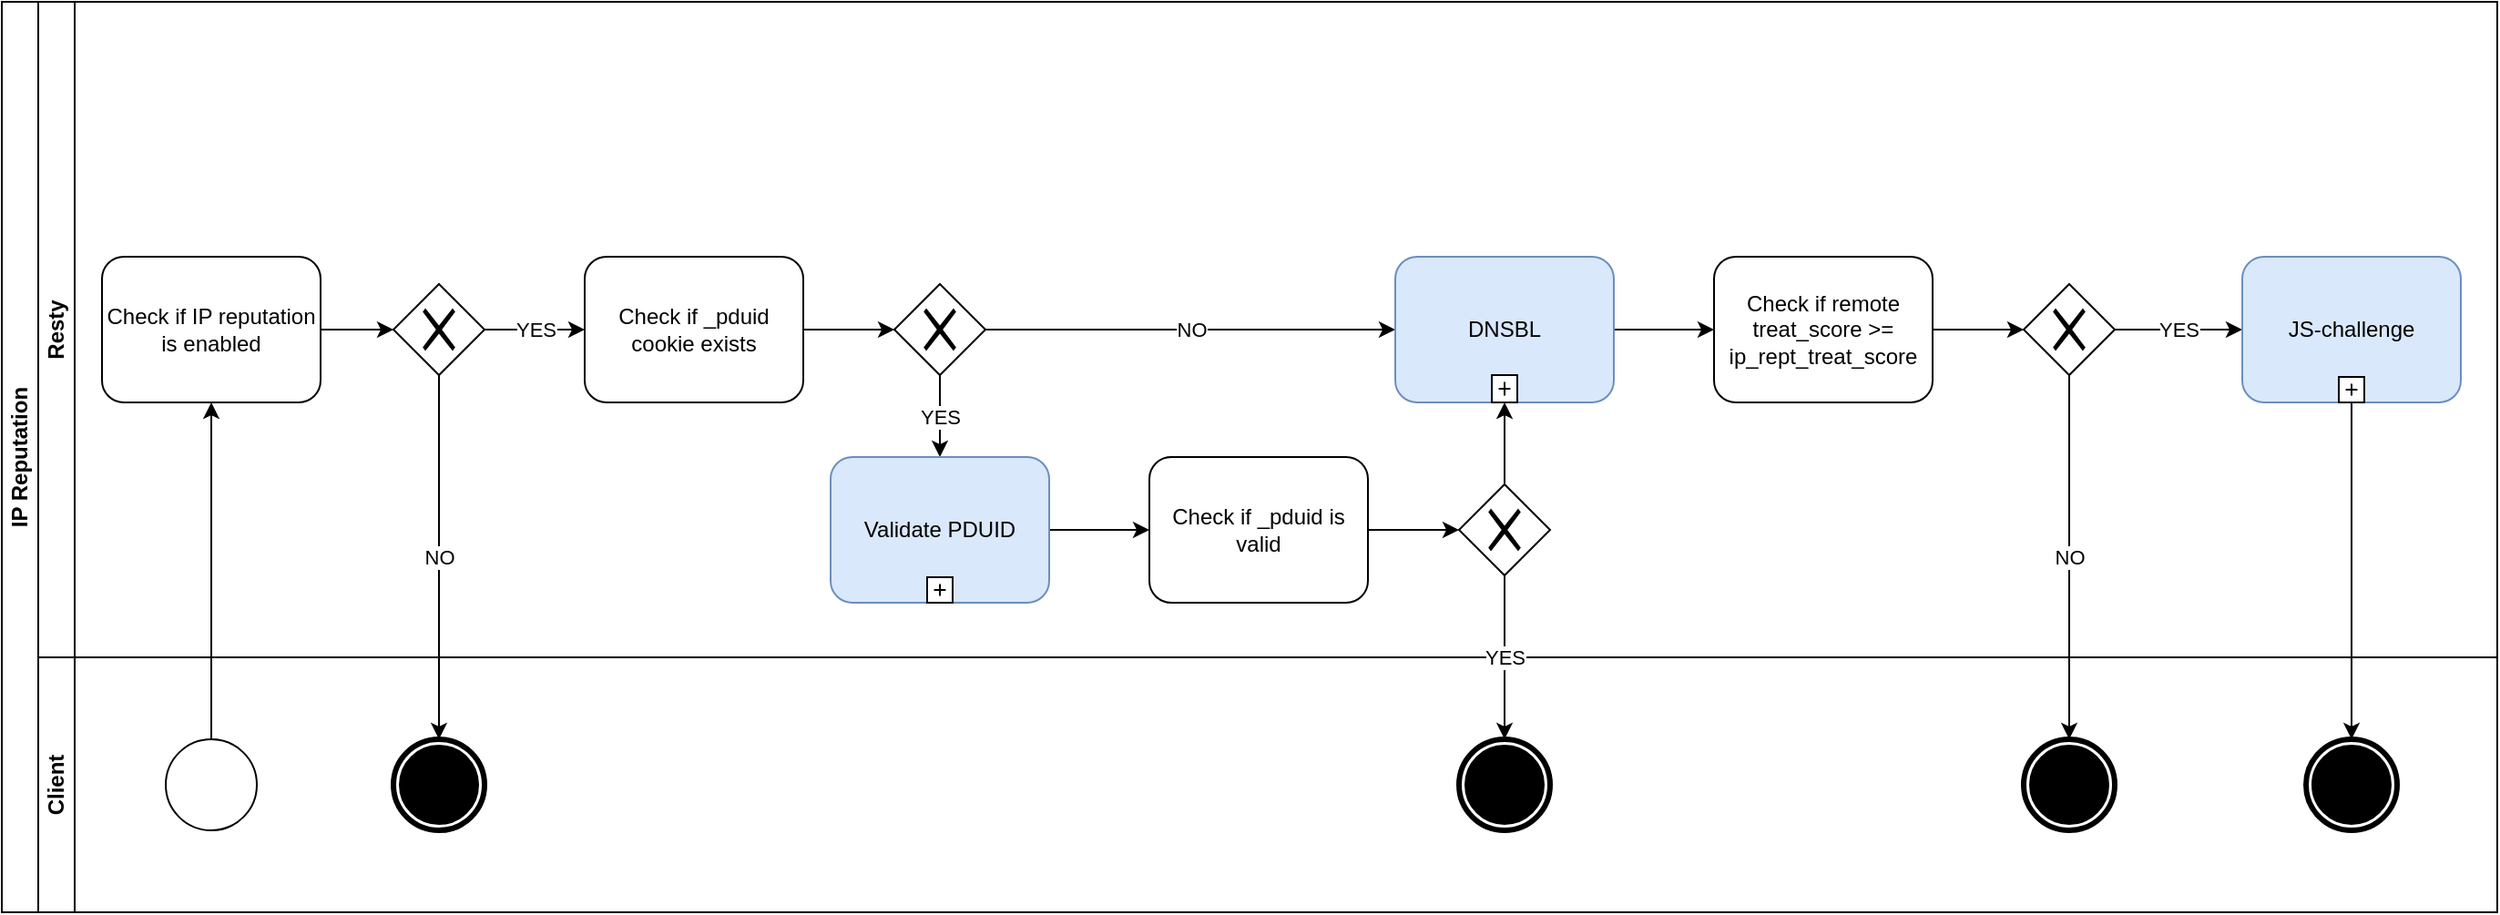 <mxfile version="14.4.7" type="github" pages="4">
  <diagram id="FM04whXNcfyG1jP_JYNI" name="Main">
    <mxGraphModel dx="698" dy="646" grid="1" gridSize="10" guides="1" tooltips="1" connect="1" arrows="1" fold="1" page="1" pageScale="1" pageWidth="850" pageHeight="1100" background="none" math="0" shadow="0">
      <root>
        <mxCell id="0" />
        <mxCell id="1" parent="0" />
        <mxCell id="Lnknif8dTfj-DUFB5nNW-5" value="IP Reputation" style="swimlane;html=1;childLayout=stackLayout;resizeParent=1;resizeParentMax=0;horizontal=0;startSize=20;horizontalStack=0;fontFamily=Helvetica;labelBorderColor=none;labelBackgroundColor=none;whiteSpace=wrap;" parent="1" vertex="1">
          <mxGeometry x="700" y="300" width="1370" height="500" as="geometry" />
        </mxCell>
        <mxCell id="Lnknif8dTfj-DUFB5nNW-11" style="edgeStyle=orthogonalEdgeStyle;rounded=0;orthogonalLoop=1;jettySize=auto;html=1;fontFamily=Helvetica;labelBorderColor=none;labelBackgroundColor=none;" parent="Lnknif8dTfj-DUFB5nNW-5" source="Lnknif8dTfj-DUFB5nNW-9" target="Lnknif8dTfj-DUFB5nNW-10" edge="1">
          <mxGeometry relative="1" as="geometry" />
        </mxCell>
        <mxCell id="Lnknif8dTfj-DUFB5nNW-7" value="Resty" style="swimlane;html=1;startSize=20;horizontal=0;fontFamily=Helvetica;labelBorderColor=none;labelBackgroundColor=none;whiteSpace=wrap;" parent="Lnknif8dTfj-DUFB5nNW-5" vertex="1">
          <mxGeometry x="20" width="1350" height="360" as="geometry" />
        </mxCell>
        <mxCell id="Lnknif8dTfj-DUFB5nNW-13" style="edgeStyle=orthogonalEdgeStyle;rounded=0;orthogonalLoop=1;jettySize=auto;html=1;fontFamily=Helvetica;labelBorderColor=none;labelBackgroundColor=none;" parent="Lnknif8dTfj-DUFB5nNW-7" source="Lnknif8dTfj-DUFB5nNW-10" target="Lnknif8dTfj-DUFB5nNW-12" edge="1">
          <mxGeometry relative="1" as="geometry" />
        </mxCell>
        <mxCell id="Lnknif8dTfj-DUFB5nNW-10" value="Check if IP reputation is enabled " style="shape=ext;rounded=1;html=1;fontFamily=Helvetica;labelBorderColor=none;labelBackgroundColor=none;whiteSpace=wrap;" parent="Lnknif8dTfj-DUFB5nNW-7" vertex="1">
          <mxGeometry x="35" y="140" width="120" height="80" as="geometry" />
        </mxCell>
        <mxCell id="3L-Kfm5Q9SkvJ-fsHLHz-19" value="YES" style="edgeStyle=orthogonalEdgeStyle;rounded=0;orthogonalLoop=1;jettySize=auto;html=1;" parent="Lnknif8dTfj-DUFB5nNW-7" source="Lnknif8dTfj-DUFB5nNW-12" target="3L-Kfm5Q9SkvJ-fsHLHz-18" edge="1">
          <mxGeometry relative="1" as="geometry" />
        </mxCell>
        <mxCell id="Lnknif8dTfj-DUFB5nNW-12" value="" style="shape=mxgraph.bpmn.shape;html=1;verticalLabelPosition=bottom;labelBackgroundColor=none;verticalAlign=top;align=center;perimeter=rhombusPerimeter;background=gateway;outlineConnect=0;outline=none;symbol=exclusiveGw;fontFamily=Helvetica;labelBorderColor=none;whiteSpace=wrap;" parent="Lnknif8dTfj-DUFB5nNW-7" vertex="1">
          <mxGeometry x="195" y="155" width="50" height="50" as="geometry" />
        </mxCell>
        <mxCell id="Lnknif8dTfj-DUFB5nNW-82" style="edgeStyle=orthogonalEdgeStyle;rounded=0;orthogonalLoop=1;jettySize=auto;html=1;labelBackgroundColor=none;fontFamily=Helvetica;" parent="Lnknif8dTfj-DUFB5nNW-7" target="Lnknif8dTfj-DUFB5nNW-81" edge="1">
          <mxGeometry relative="1" as="geometry">
            <mxPoint x="865" y="180.0" as="sourcePoint" />
          </mxGeometry>
        </mxCell>
        <mxCell id="3L-Kfm5Q9SkvJ-fsHLHz-9" value="YES" style="edgeStyle=orthogonalEdgeStyle;rounded=0;orthogonalLoop=1;jettySize=auto;html=1;" parent="Lnknif8dTfj-DUFB5nNW-7" source="3L-Kfm5Q9SkvJ-fsHLHz-2" target="_LtZH-9DGDJM8aVILOaV-12" edge="1">
          <mxGeometry relative="1" as="geometry">
            <mxPoint x="1215" y="180" as="targetPoint" />
          </mxGeometry>
        </mxCell>
        <mxCell id="3L-Kfm5Q9SkvJ-fsHLHz-2" value="" style="shape=mxgraph.bpmn.shape;html=1;verticalLabelPosition=bottom;labelBackgroundColor=#ffffff;verticalAlign=top;align=center;perimeter=rhombusPerimeter;background=gateway;outlineConnect=0;outline=none;symbol=exclusiveGw;" parent="Lnknif8dTfj-DUFB5nNW-7" vertex="1">
          <mxGeometry x="1090" y="155" width="50" height="50" as="geometry" />
        </mxCell>
        <mxCell id="3L-Kfm5Q9SkvJ-fsHLHz-22" style="edgeStyle=orthogonalEdgeStyle;rounded=0;orthogonalLoop=1;jettySize=auto;html=1;" parent="Lnknif8dTfj-DUFB5nNW-7" source="3L-Kfm5Q9SkvJ-fsHLHz-18" target="3L-Kfm5Q9SkvJ-fsHLHz-21" edge="1">
          <mxGeometry relative="1" as="geometry" />
        </mxCell>
        <mxCell id="3L-Kfm5Q9SkvJ-fsHLHz-18" value="Check if _pduid cookie exists" style="shape=ext;rounded=1;html=1;fontFamily=Helvetica;labelBorderColor=none;labelBackgroundColor=none;whiteSpace=wrap;" parent="Lnknif8dTfj-DUFB5nNW-7" vertex="1">
          <mxGeometry x="300" y="140" width="120" height="80" as="geometry" />
        </mxCell>
        <mxCell id="3L-Kfm5Q9SkvJ-fsHLHz-27" value="YES" style="edgeStyle=orthogonalEdgeStyle;rounded=0;orthogonalLoop=1;jettySize=auto;html=1;" parent="Lnknif8dTfj-DUFB5nNW-7" source="3L-Kfm5Q9SkvJ-fsHLHz-21" target="8DBAYRj4Cgo4CYcVGYf4-5" edge="1">
          <mxGeometry relative="1" as="geometry">
            <mxPoint x="495" y="260" as="targetPoint" />
          </mxGeometry>
        </mxCell>
        <mxCell id="3L-Kfm5Q9SkvJ-fsHLHz-36" value="NO" style="edgeStyle=orthogonalEdgeStyle;rounded=0;orthogonalLoop=1;jettySize=auto;html=1;" parent="Lnknif8dTfj-DUFB5nNW-7" source="3L-Kfm5Q9SkvJ-fsHLHz-21" target="_LtZH-9DGDJM8aVILOaV-9" edge="1">
          <mxGeometry relative="1" as="geometry">
            <mxPoint x="745" y="180" as="targetPoint" />
          </mxGeometry>
        </mxCell>
        <mxCell id="3L-Kfm5Q9SkvJ-fsHLHz-21" value="" style="shape=mxgraph.bpmn.shape;html=1;verticalLabelPosition=bottom;labelBackgroundColor=#ffffff;verticalAlign=top;align=center;perimeter=rhombusPerimeter;background=gateway;outlineConnect=0;outline=none;symbol=exclusiveGw;" parent="Lnknif8dTfj-DUFB5nNW-7" vertex="1">
          <mxGeometry x="470" y="155" width="50" height="50" as="geometry" />
        </mxCell>
        <mxCell id="ogNrAEHGA19ydrcTxQAR-4" style="edgeStyle=orthogonalEdgeStyle;rounded=0;orthogonalLoop=1;jettySize=auto;html=1;" edge="1" parent="Lnknif8dTfj-DUFB5nNW-7" source="_LtZH-9DGDJM8aVILOaV-9" target="ogNrAEHGA19ydrcTxQAR-3">
          <mxGeometry relative="1" as="geometry" />
        </mxCell>
        <UserObject label="DNSBL" link="data:page/id,mE-E8nr-e-uLJXLUWdjC" id="_LtZH-9DGDJM8aVILOaV-9">
          <mxCell style="html=1;whiteSpace=wrap;rounded=1;dropTarget=0;fillColor=#dae8fc;strokeColor=#6c8ebf;" parent="Lnknif8dTfj-DUFB5nNW-7" vertex="1">
            <mxGeometry x="745" y="140" width="120" height="80" as="geometry" />
          </mxCell>
        </UserObject>
        <mxCell id="_LtZH-9DGDJM8aVILOaV-10" value="" style="html=1;shape=plus;outlineConnect=0;" parent="_LtZH-9DGDJM8aVILOaV-9" vertex="1">
          <mxGeometry x="0.5" y="1" width="14" height="15" relative="1" as="geometry">
            <mxPoint x="-7" y="-15" as="offset" />
          </mxGeometry>
        </mxCell>
        <UserObject label="JS-challenge" link="data:page/id,acCZPXggkSWonKdyifNn" id="_LtZH-9DGDJM8aVILOaV-12">
          <mxCell style="html=1;whiteSpace=wrap;rounded=1;dropTarget=0;fillColor=#dae8fc;strokeColor=#6c8ebf;" parent="Lnknif8dTfj-DUFB5nNW-7" vertex="1">
            <mxGeometry x="1210" y="140" width="120" height="80" as="geometry" />
          </mxCell>
        </UserObject>
        <mxCell id="_LtZH-9DGDJM8aVILOaV-13" value="" style="html=1;shape=plus;outlineConnect=0;" parent="_LtZH-9DGDJM8aVILOaV-12" vertex="1">
          <mxGeometry x="0.5" y="1" width="14" height="14" relative="1" as="geometry">
            <mxPoint x="-7" y="-14" as="offset" />
          </mxGeometry>
        </mxCell>
        <mxCell id="42kjpcf2XNEour578Sm9-2" style="edgeStyle=orthogonalEdgeStyle;rounded=0;orthogonalLoop=1;jettySize=auto;html=1;" edge="1" parent="Lnknif8dTfj-DUFB5nNW-7" source="8DBAYRj4Cgo4CYcVGYf4-5" target="42kjpcf2XNEour578Sm9-1">
          <mxGeometry relative="1" as="geometry" />
        </mxCell>
        <UserObject label="Validate PDUID" link="data:page/id,QjvDUsxRnpU2SDRxm_fl" id="8DBAYRj4Cgo4CYcVGYf4-5">
          <mxCell style="html=1;whiteSpace=wrap;rounded=1;dropTarget=0;fillColor=#dae8fc;strokeColor=#6c8ebf;" parent="Lnknif8dTfj-DUFB5nNW-7" vertex="1">
            <mxGeometry x="435" y="250" width="120" height="80" as="geometry" />
          </mxCell>
        </UserObject>
        <mxCell id="8DBAYRj4Cgo4CYcVGYf4-6" value="" style="html=1;shape=plus;outlineConnect=0;" parent="8DBAYRj4Cgo4CYcVGYf4-5" vertex="1">
          <mxGeometry x="0.5" y="1" width="14" height="14" relative="1" as="geometry">
            <mxPoint x="-7" y="-14" as="offset" />
          </mxGeometry>
        </mxCell>
        <mxCell id="42kjpcf2XNEour578Sm9-5" style="edgeStyle=orthogonalEdgeStyle;rounded=0;orthogonalLoop=1;jettySize=auto;html=1;" edge="1" parent="Lnknif8dTfj-DUFB5nNW-7" source="42kjpcf2XNEour578Sm9-1" target="42kjpcf2XNEour578Sm9-4">
          <mxGeometry relative="1" as="geometry" />
        </mxCell>
        <mxCell id="42kjpcf2XNEour578Sm9-1" value="Check if _pduid is valid" style="shape=ext;rounded=1;html=1;fontFamily=Helvetica;labelBorderColor=none;labelBackgroundColor=none;whiteSpace=wrap;" vertex="1" parent="Lnknif8dTfj-DUFB5nNW-7">
          <mxGeometry x="610" y="250" width="120" height="80" as="geometry" />
        </mxCell>
        <mxCell id="ogNrAEHGA19ydrcTxQAR-2" style="edgeStyle=orthogonalEdgeStyle;rounded=0;orthogonalLoop=1;jettySize=auto;html=1;" edge="1" parent="Lnknif8dTfj-DUFB5nNW-7" source="42kjpcf2XNEour578Sm9-4" target="_LtZH-9DGDJM8aVILOaV-10">
          <mxGeometry relative="1" as="geometry" />
        </mxCell>
        <mxCell id="42kjpcf2XNEour578Sm9-4" value="" style="shape=mxgraph.bpmn.shape;html=1;verticalLabelPosition=bottom;labelBackgroundColor=#ffffff;verticalAlign=top;align=center;perimeter=rhombusPerimeter;background=gateway;outlineConnect=0;outline=none;symbol=exclusiveGw;fontFamily=Helvetica;" vertex="1" parent="Lnknif8dTfj-DUFB5nNW-7">
          <mxGeometry x="780" y="265" width="50" height="50" as="geometry" />
        </mxCell>
        <mxCell id="ogNrAEHGA19ydrcTxQAR-6" style="edgeStyle=orthogonalEdgeStyle;rounded=0;orthogonalLoop=1;jettySize=auto;html=1;" edge="1" parent="Lnknif8dTfj-DUFB5nNW-7" source="ogNrAEHGA19ydrcTxQAR-3" target="3L-Kfm5Q9SkvJ-fsHLHz-2">
          <mxGeometry relative="1" as="geometry">
            <mxPoint x="1090.0" y="180" as="targetPoint" />
          </mxGeometry>
        </mxCell>
        <mxCell id="ogNrAEHGA19ydrcTxQAR-3" value="Check if remote treat_score &amp;gt;=&lt;br&gt;ip_rept_treat_score" style="shape=ext;rounded=1;html=1;fontFamily=Helvetica;labelBorderColor=none;labelBackgroundColor=none;whiteSpace=wrap;" vertex="1" parent="Lnknif8dTfj-DUFB5nNW-7">
          <mxGeometry x="920" y="140" width="120" height="80" as="geometry" />
        </mxCell>
        <mxCell id="3L-Kfm5Q9SkvJ-fsHLHz-5" value="NO" style="edgeStyle=orthogonalEdgeStyle;rounded=0;orthogonalLoop=1;jettySize=auto;html=1;" parent="Lnknif8dTfj-DUFB5nNW-5" source="3L-Kfm5Q9SkvJ-fsHLHz-2" target="3L-Kfm5Q9SkvJ-fsHLHz-4" edge="1">
          <mxGeometry relative="1" as="geometry" />
        </mxCell>
        <mxCell id="3L-Kfm5Q9SkvJ-fsHLHz-42" style="edgeStyle=orthogonalEdgeStyle;rounded=0;orthogonalLoop=1;jettySize=auto;html=1;" parent="Lnknif8dTfj-DUFB5nNW-5" source="_LtZH-9DGDJM8aVILOaV-12" target="3L-Kfm5Q9SkvJ-fsHLHz-41" edge="1">
          <mxGeometry relative="1" as="geometry">
            <mxPoint x="1295" y="220" as="sourcePoint" />
          </mxGeometry>
        </mxCell>
        <mxCell id="Lnknif8dTfj-DUFB5nNW-8" value="Client" style="swimlane;html=1;startSize=20;horizontal=0;fontFamily=Helvetica;labelBorderColor=none;labelBackgroundColor=none;whiteSpace=wrap;" parent="Lnknif8dTfj-DUFB5nNW-5" vertex="1">
          <mxGeometry x="20" y="360" width="1350" height="140" as="geometry" />
        </mxCell>
        <mxCell id="Lnknif8dTfj-DUFB5nNW-9" value="" style="shape=mxgraph.bpmn.shape;html=1;verticalLabelPosition=bottom;labelBackgroundColor=none;verticalAlign=top;align=center;perimeter=ellipsePerimeter;outlineConnect=0;outline=standard;symbol=general;fontFamily=Helvetica;labelBorderColor=none;whiteSpace=wrap;" parent="Lnknif8dTfj-DUFB5nNW-8" vertex="1">
          <mxGeometry x="70" y="45" width="50" height="50" as="geometry" />
        </mxCell>
        <mxCell id="Lnknif8dTfj-DUFB5nNW-14" value="" style="shape=mxgraph.bpmn.shape;html=1;verticalLabelPosition=bottom;labelBackgroundColor=none;verticalAlign=top;align=center;perimeter=ellipsePerimeter;outlineConnect=0;outline=end;symbol=terminate;fontFamily=Helvetica;labelBorderColor=none;whiteSpace=wrap;" parent="Lnknif8dTfj-DUFB5nNW-8" vertex="1">
          <mxGeometry x="195" y="45" width="50" height="50" as="geometry" />
        </mxCell>
        <mxCell id="3L-Kfm5Q9SkvJ-fsHLHz-4" value="" style="shape=mxgraph.bpmn.shape;html=1;verticalLabelPosition=bottom;labelBackgroundColor=none;verticalAlign=top;align=center;perimeter=ellipsePerimeter;outlineConnect=0;outline=end;symbol=terminate;fontFamily=Helvetica;labelBorderColor=none;whiteSpace=wrap;" parent="Lnknif8dTfj-DUFB5nNW-8" vertex="1">
          <mxGeometry x="1090" y="45" width="50" height="50" as="geometry" />
        </mxCell>
        <mxCell id="3L-Kfm5Q9SkvJ-fsHLHz-41" value="" style="shape=mxgraph.bpmn.shape;html=1;verticalLabelPosition=bottom;labelBackgroundColor=none;verticalAlign=top;align=center;perimeter=ellipsePerimeter;outlineConnect=0;outline=end;symbol=terminate;fontFamily=Helvetica;labelBorderColor=none;whiteSpace=wrap;" parent="Lnknif8dTfj-DUFB5nNW-8" vertex="1">
          <mxGeometry x="1245" y="45" width="50" height="50" as="geometry" />
        </mxCell>
        <mxCell id="42kjpcf2XNEour578Sm9-8" value="" style="shape=mxgraph.bpmn.shape;html=1;verticalLabelPosition=bottom;labelBackgroundColor=none;verticalAlign=top;align=center;perimeter=ellipsePerimeter;outlineConnect=0;outline=end;symbol=terminate;fontFamily=Helvetica;labelBorderColor=none;whiteSpace=wrap;" vertex="1" parent="Lnknif8dTfj-DUFB5nNW-8">
          <mxGeometry x="780" y="45" width="50" height="50" as="geometry" />
        </mxCell>
        <mxCell id="Lnknif8dTfj-DUFB5nNW-57" style="edgeStyle=orthogonalEdgeStyle;rounded=0;orthogonalLoop=1;jettySize=auto;html=1;fontFamily=Helvetica;labelBorderColor=none;labelBackgroundColor=none;" parent="Lnknif8dTfj-DUFB5nNW-5" edge="1">
          <mxGeometry relative="1" as="geometry">
            <mxPoint x="1165" y="450" as="sourcePoint" />
          </mxGeometry>
        </mxCell>
        <mxCell id="_LtZH-9DGDJM8aVILOaV-8" value="NO" style="edgeStyle=orthogonalEdgeStyle;rounded=0;orthogonalLoop=1;jettySize=auto;html=1;" parent="Lnknif8dTfj-DUFB5nNW-5" source="Lnknif8dTfj-DUFB5nNW-12" target="Lnknif8dTfj-DUFB5nNW-14" edge="1">
          <mxGeometry relative="1" as="geometry" />
        </mxCell>
        <mxCell id="42kjpcf2XNEour578Sm9-9" value="YES" style="edgeStyle=orthogonalEdgeStyle;rounded=0;orthogonalLoop=1;jettySize=auto;html=1;" edge="1" parent="Lnknif8dTfj-DUFB5nNW-5" source="42kjpcf2XNEour578Sm9-4" target="42kjpcf2XNEour578Sm9-8">
          <mxGeometry relative="1" as="geometry" />
        </mxCell>
      </root>
    </mxGraphModel>
  </diagram>
  <diagram id="QjvDUsxRnpU2SDRxm_fl" name="Validate PUID">
    <mxGraphModel dx="1222" dy="1130" grid="1" gridSize="10" guides="1" tooltips="1" connect="1" arrows="1" fold="1" page="1" pageScale="1" pageWidth="1169" pageHeight="827" math="0" shadow="0">
      <root>
        <mxCell id="9eFZn2yE8RPww_Kog8a--0" />
        <mxCell id="9eFZn2yE8RPww_Kog8a--1" parent="9eFZn2yE8RPww_Kog8a--0" />
        <mxCell id="9eFZn2yE8RPww_Kog8a--2" value="Validate PUID" style="swimlane;html=1;childLayout=stackLayout;resizeParent=1;resizeParentMax=0;horizontal=0;startSize=20;horizontalStack=0;" parent="9eFZn2yE8RPww_Kog8a--1" vertex="1">
          <mxGeometry x="470" y="244" width="1410" height="340" as="geometry" />
        </mxCell>
        <mxCell id="9eFZn2yE8RPww_Kog8a--3" value="Resty" style="swimlane;html=1;startSize=20;horizontal=0;" parent="9eFZn2yE8RPww_Kog8a--2" vertex="1">
          <mxGeometry x="20" width="1390" height="340" as="geometry" />
        </mxCell>
        <mxCell id="JqtlzYD5Gdd37srrkTD9-8" style="edgeStyle=orthogonalEdgeStyle;rounded=0;orthogonalLoop=1;jettySize=auto;html=1;" edge="1" parent="9eFZn2yE8RPww_Kog8a--3" source="nAWJWgXgAphbf2bLX3IE-0" target="JqtlzYD5Gdd37srrkTD9-1">
          <mxGeometry relative="1" as="geometry" />
        </mxCell>
        <mxCell id="nAWJWgXgAphbf2bLX3IE-0" value="" style="shape=mxgraph.bpmn.shape;html=1;verticalLabelPosition=bottom;labelBackgroundColor=#ffffff;verticalAlign=top;align=center;perimeter=ellipsePerimeter;outlineConnect=0;outline=standard;symbol=general;" vertex="1" parent="9eFZn2yE8RPww_Kog8a--3">
          <mxGeometry x="25" y="31" width="50" height="50" as="geometry" />
        </mxCell>
        <mxCell id="JqtlzYD5Gdd37srrkTD9-1" value="Check if _pduid already exists in pduid_cache" style="shape=ext;rounded=1;html=1;fontFamily=Helvetica;labelBorderColor=none;labelBackgroundColor=none;whiteSpace=wrap;" vertex="1" parent="9eFZn2yE8RPww_Kog8a--3">
          <mxGeometry x="155" y="16" width="120" height="80" as="geometry" />
        </mxCell>
        <mxCell id="JqtlzYD5Gdd37srrkTD9-2" value="NO" style="edgeStyle=orthogonalEdgeStyle;rounded=0;orthogonalLoop=1;jettySize=auto;html=1;" edge="1" parent="9eFZn2yE8RPww_Kog8a--3" source="JqtlzYD5Gdd37srrkTD9-3" target="4IrZfwsSCOFgrmnEv9ti-3">
          <mxGeometry relative="1" as="geometry">
            <mxPoint x="440" y="56" as="targetPoint" />
          </mxGeometry>
        </mxCell>
        <mxCell id="JqtlzYD5Gdd37srrkTD9-3" value="" style="shape=mxgraph.bpmn.shape;html=1;verticalLabelPosition=bottom;labelBackgroundColor=#ffffff;verticalAlign=top;align=center;perimeter=rhombusPerimeter;background=gateway;outlineConnect=0;outline=none;symbol=exclusiveGw;" vertex="1" parent="9eFZn2yE8RPww_Kog8a--3">
          <mxGeometry x="330" y="31" width="50" height="50" as="geometry" />
        </mxCell>
        <mxCell id="JqtlzYD5Gdd37srrkTD9-0" style="edgeStyle=orthogonalEdgeStyle;rounded=0;orthogonalLoop=1;jettySize=auto;html=1;" edge="1" parent="9eFZn2yE8RPww_Kog8a--3" source="JqtlzYD5Gdd37srrkTD9-1" target="JqtlzYD5Gdd37srrkTD9-3">
          <mxGeometry relative="1" as="geometry" />
        </mxCell>
        <mxCell id="JqtlzYD5Gdd37srrkTD9-5" value="YES" style="edgeStyle=orthogonalEdgeStyle;rounded=0;orthogonalLoop=1;jettySize=auto;html=1;" edge="1" parent="9eFZn2yE8RPww_Kog8a--3" source="JqtlzYD5Gdd37srrkTD9-3" target="4IrZfwsSCOFgrmnEv9ti-0">
          <mxGeometry relative="1" as="geometry">
            <mxPoint x="355" y="136" as="targetPoint" />
          </mxGeometry>
        </mxCell>
        <mxCell id="4IrZfwsSCOFgrmnEv9ti-2" style="edgeStyle=orthogonalEdgeStyle;rounded=0;orthogonalLoop=1;jettySize=auto;html=1;" edge="1" parent="9eFZn2yE8RPww_Kog8a--3" source="4IrZfwsSCOFgrmnEv9ti-0" target="4IrZfwsSCOFgrmnEv9ti-1">
          <mxGeometry relative="1" as="geometry" />
        </mxCell>
        <mxCell id="4IrZfwsSCOFgrmnEv9ti-0" value="Return is valid" style="shape=ext;rounded=1;html=1;fontFamily=Helvetica;labelBorderColor=none;labelBackgroundColor=none;whiteSpace=wrap;" vertex="1" parent="9eFZn2yE8RPww_Kog8a--3">
          <mxGeometry x="295" y="136" width="120" height="80" as="geometry" />
        </mxCell>
        <mxCell id="4IrZfwsSCOFgrmnEv9ti-1" value="" style="shape=mxgraph.bpmn.shape;html=1;verticalLabelPosition=bottom;labelBackgroundColor=none;verticalAlign=top;align=center;perimeter=ellipsePerimeter;outlineConnect=0;outline=end;symbol=terminate;fontFamily=Helvetica;labelBorderColor=none;whiteSpace=wrap;" vertex="1" parent="9eFZn2yE8RPww_Kog8a--3">
          <mxGeometry x="330" y="276" width="50" height="50" as="geometry" />
        </mxCell>
        <mxCell id="4IrZfwsSCOFgrmnEv9ti-5" style="edgeStyle=orthogonalEdgeStyle;rounded=0;orthogonalLoop=1;jettySize=auto;html=1;" edge="1" parent="9eFZn2yE8RPww_Kog8a--3" source="4IrZfwsSCOFgrmnEv9ti-3" target="4IrZfwsSCOFgrmnEv9ti-4">
          <mxGeometry relative="1" as="geometry" />
        </mxCell>
        <mxCell id="4IrZfwsSCOFgrmnEv9ti-3" value="Decrypt _pduid" style="shape=ext;rounded=1;html=1;fontFamily=Helvetica;labelBorderColor=none;labelBackgroundColor=none;whiteSpace=wrap;" vertex="1" parent="9eFZn2yE8RPww_Kog8a--3">
          <mxGeometry x="450" y="16" width="120" height="80" as="geometry" />
        </mxCell>
        <mxCell id="4IrZfwsSCOFgrmnEv9ti-8" style="edgeStyle=orthogonalEdgeStyle;rounded=0;orthogonalLoop=1;jettySize=auto;html=1;" edge="1" parent="9eFZn2yE8RPww_Kog8a--3" source="4IrZfwsSCOFgrmnEv9ti-4" target="4IrZfwsSCOFgrmnEv9ti-7">
          <mxGeometry relative="1" as="geometry" />
        </mxCell>
        <mxCell id="4IrZfwsSCOFgrmnEv9ti-4" value="Check if decrypted value contains valid expiry date" style="shape=ext;rounded=1;html=1;fontFamily=Helvetica;labelBorderColor=none;labelBackgroundColor=none;whiteSpace=wrap;" vertex="1" parent="9eFZn2yE8RPww_Kog8a--3">
          <mxGeometry x="630" y="16" width="120" height="80" as="geometry" />
        </mxCell>
        <mxCell id="4IrZfwsSCOFgrmnEv9ti-10" value="NO" style="edgeStyle=orthogonalEdgeStyle;rounded=0;orthogonalLoop=1;jettySize=auto;html=1;" edge="1" parent="9eFZn2yE8RPww_Kog8a--3" source="4IrZfwsSCOFgrmnEv9ti-7" target="4IrZfwsSCOFgrmnEv9ti-9">
          <mxGeometry relative="1" as="geometry" />
        </mxCell>
        <mxCell id="4IrZfwsSCOFgrmnEv9ti-14" value="YES" style="edgeStyle=orthogonalEdgeStyle;rounded=0;orthogonalLoop=1;jettySize=auto;html=1;" edge="1" parent="9eFZn2yE8RPww_Kog8a--3" source="4IrZfwsSCOFgrmnEv9ti-7" target="4IrZfwsSCOFgrmnEv9ti-13">
          <mxGeometry relative="1" as="geometry" />
        </mxCell>
        <mxCell id="4IrZfwsSCOFgrmnEv9ti-7" value="" style="shape=mxgraph.bpmn.shape;html=1;verticalLabelPosition=bottom;labelBackgroundColor=#ffffff;verticalAlign=top;align=center;perimeter=rhombusPerimeter;background=gateway;outlineConnect=0;outline=none;symbol=exclusiveGw;" vertex="1" parent="9eFZn2yE8RPww_Kog8a--3">
          <mxGeometry x="800" y="31" width="50" height="50" as="geometry" />
        </mxCell>
        <mxCell id="4IrZfwsSCOFgrmnEv9ti-12" style="edgeStyle=orthogonalEdgeStyle;rounded=0;orthogonalLoop=1;jettySize=auto;html=1;" edge="1" parent="9eFZn2yE8RPww_Kog8a--3" source="4IrZfwsSCOFgrmnEv9ti-9" target="4IrZfwsSCOFgrmnEv9ti-11">
          <mxGeometry relative="1" as="geometry" />
        </mxCell>
        <mxCell id="4IrZfwsSCOFgrmnEv9ti-9" value="Return is not valid" style="shape=ext;rounded=1;html=1;fontFamily=Helvetica;labelBorderColor=none;labelBackgroundColor=none;whiteSpace=wrap;" vertex="1" parent="9eFZn2yE8RPww_Kog8a--3">
          <mxGeometry x="765" y="136" width="120" height="80" as="geometry" />
        </mxCell>
        <mxCell id="4IrZfwsSCOFgrmnEv9ti-11" value="" style="shape=mxgraph.bpmn.shape;html=1;verticalLabelPosition=bottom;labelBackgroundColor=none;verticalAlign=top;align=center;perimeter=ellipsePerimeter;outlineConnect=0;outline=end;symbol=terminate;fontFamily=Helvetica;labelBorderColor=none;whiteSpace=wrap;" vertex="1" parent="9eFZn2yE8RPww_Kog8a--3">
          <mxGeometry x="800" y="276" width="50" height="50" as="geometry" />
        </mxCell>
        <mxCell id="4IrZfwsSCOFgrmnEv9ti-16" style="edgeStyle=orthogonalEdgeStyle;rounded=0;orthogonalLoop=1;jettySize=auto;html=1;" edge="1" parent="9eFZn2yE8RPww_Kog8a--3" source="4IrZfwsSCOFgrmnEv9ti-13" target="4IrZfwsSCOFgrmnEv9ti-15">
          <mxGeometry relative="1" as="geometry" />
        </mxCell>
        <mxCell id="4IrZfwsSCOFgrmnEv9ti-13" value="Check if _pduid is expired" style="shape=ext;rounded=1;html=1;fontFamily=Helvetica;labelBorderColor=none;labelBackgroundColor=none;whiteSpace=wrap;" vertex="1" parent="9eFZn2yE8RPww_Kog8a--3">
          <mxGeometry x="910" y="16" width="120" height="80" as="geometry" />
        </mxCell>
        <mxCell id="4IrZfwsSCOFgrmnEv9ti-18" value="YES" style="edgeStyle=orthogonalEdgeStyle;rounded=0;orthogonalLoop=1;jettySize=auto;html=1;" edge="1" parent="9eFZn2yE8RPww_Kog8a--3" source="4IrZfwsSCOFgrmnEv9ti-15" target="4IrZfwsSCOFgrmnEv9ti-17">
          <mxGeometry relative="1" as="geometry" />
        </mxCell>
        <mxCell id="4IrZfwsSCOFgrmnEv9ti-23" value="NO" style="edgeStyle=orthogonalEdgeStyle;rounded=0;orthogonalLoop=1;jettySize=auto;html=1;" edge="1" parent="9eFZn2yE8RPww_Kog8a--3" source="4IrZfwsSCOFgrmnEv9ti-15" target="4IrZfwsSCOFgrmnEv9ti-22">
          <mxGeometry relative="1" as="geometry" />
        </mxCell>
        <mxCell id="4IrZfwsSCOFgrmnEv9ti-15" value="" style="shape=mxgraph.bpmn.shape;html=1;verticalLabelPosition=bottom;labelBackgroundColor=#ffffff;verticalAlign=top;align=center;perimeter=rhombusPerimeter;background=gateway;outlineConnect=0;outline=none;symbol=exclusiveGw;" vertex="1" parent="9eFZn2yE8RPww_Kog8a--3">
          <mxGeometry x="1090" y="31" width="50" height="50" as="geometry" />
        </mxCell>
        <mxCell id="4IrZfwsSCOFgrmnEv9ti-21" style="edgeStyle=orthogonalEdgeStyle;rounded=0;orthogonalLoop=1;jettySize=auto;html=1;" edge="1" parent="9eFZn2yE8RPww_Kog8a--3" source="4IrZfwsSCOFgrmnEv9ti-17" target="4IrZfwsSCOFgrmnEv9ti-19">
          <mxGeometry relative="1" as="geometry" />
        </mxCell>
        <mxCell id="4IrZfwsSCOFgrmnEv9ti-17" value="Return is not valid" style="shape=ext;rounded=1;html=1;fontFamily=Helvetica;labelBorderColor=none;labelBackgroundColor=none;whiteSpace=wrap;" vertex="1" parent="9eFZn2yE8RPww_Kog8a--3">
          <mxGeometry x="1055" y="136" width="120" height="80" as="geometry" />
        </mxCell>
        <mxCell id="4IrZfwsSCOFgrmnEv9ti-19" value="" style="shape=mxgraph.bpmn.shape;html=1;verticalLabelPosition=bottom;labelBackgroundColor=none;verticalAlign=top;align=center;perimeter=ellipsePerimeter;outlineConnect=0;outline=end;symbol=terminate;fontFamily=Helvetica;labelBorderColor=none;whiteSpace=wrap;" vertex="1" parent="9eFZn2yE8RPww_Kog8a--3">
          <mxGeometry x="1090" y="276" width="50" height="50" as="geometry" />
        </mxCell>
        <mxCell id="4IrZfwsSCOFgrmnEv9ti-25" style="edgeStyle=orthogonalEdgeStyle;rounded=0;orthogonalLoop=1;jettySize=auto;html=1;" edge="1" parent="9eFZn2yE8RPww_Kog8a--3" source="4IrZfwsSCOFgrmnEv9ti-22" target="4IrZfwsSCOFgrmnEv9ti-24">
          <mxGeometry relative="1" as="geometry" />
        </mxCell>
        <mxCell id="4IrZfwsSCOFgrmnEv9ti-22" value="Cache _pdudi in pduid_cache with PDUID_CACHE expiry" style="shape=ext;rounded=1;html=1;fontFamily=Helvetica;labelBorderColor=none;labelBackgroundColor=none;whiteSpace=wrap;" vertex="1" parent="9eFZn2yE8RPww_Kog8a--3">
          <mxGeometry x="1240" y="16" width="120" height="80" as="geometry" />
        </mxCell>
        <mxCell id="4IrZfwsSCOFgrmnEv9ti-27" style="edgeStyle=orthogonalEdgeStyle;rounded=0;orthogonalLoop=1;jettySize=auto;html=1;" edge="1" parent="9eFZn2yE8RPww_Kog8a--3" source="4IrZfwsSCOFgrmnEv9ti-24" target="4IrZfwsSCOFgrmnEv9ti-26">
          <mxGeometry relative="1" as="geometry" />
        </mxCell>
        <mxCell id="4IrZfwsSCOFgrmnEv9ti-24" value="Return is valid" style="shape=ext;rounded=1;html=1;fontFamily=Helvetica;labelBorderColor=none;labelBackgroundColor=none;whiteSpace=wrap;" vertex="1" parent="9eFZn2yE8RPww_Kog8a--3">
          <mxGeometry x="1240" y="136" width="120" height="80" as="geometry" />
        </mxCell>
        <mxCell id="4IrZfwsSCOFgrmnEv9ti-26" value="" style="shape=mxgraph.bpmn.shape;html=1;verticalLabelPosition=bottom;labelBackgroundColor=none;verticalAlign=top;align=center;perimeter=ellipsePerimeter;outlineConnect=0;outline=end;symbol=terminate;fontFamily=Helvetica;labelBorderColor=none;whiteSpace=wrap;" vertex="1" parent="9eFZn2yE8RPww_Kog8a--3">
          <mxGeometry x="1275" y="276" width="50" height="50" as="geometry" />
        </mxCell>
      </root>
    </mxGraphModel>
  </diagram>
  <diagram id="mE-E8nr-e-uLJXLUWdjC" name="DNSBL">
    <mxGraphModel dx="1222" dy="1130" grid="1" gridSize="10" guides="1" tooltips="1" connect="1" arrows="1" fold="1" page="1" pageScale="1" pageWidth="1169" pageHeight="827" math="0" shadow="0">
      <root>
        <mxCell id="FL4qtChPir1x1vCs4IFo-0" />
        <mxCell id="FL4qtChPir1x1vCs4IFo-1" parent="FL4qtChPir1x1vCs4IFo-0" />
        <mxCell id="-1qGa8jCj9bo05T3ZsCk-0" value="DNSBL" style="swimlane;html=1;childLayout=stackLayout;resizeParent=1;resizeParentMax=0;horizontal=0;startSize=20;horizontalStack=0;" parent="FL4qtChPir1x1vCs4IFo-1" vertex="1">
          <mxGeometry x="104" y="180" width="1770" height="440" as="geometry" />
        </mxCell>
        <mxCell id="-1qGa8jCj9bo05T3ZsCk-1" value="Nameserver" style="swimlane;html=1;startSize=20;horizontal=0;" parent="-1qGa8jCj9bo05T3ZsCk-0" vertex="1">
          <mxGeometry x="20" width="1750" height="120" as="geometry" />
        </mxCell>
        <mxCell id="a2twxz5E3KHikuRqJYDL-0" value="DNSBL" style="shape=ext;rounded=1;html=1;fontFamily=Helvetica;labelBorderColor=none;labelBackgroundColor=none;whiteSpace=wrap;" parent="-1qGa8jCj9bo05T3ZsCk-1" vertex="1">
          <mxGeometry x="676" y="16" width="120" height="80" as="geometry" />
        </mxCell>
        <mxCell id="a2twxz5E3KHikuRqJYDL-8" style="edgeStyle=orthogonalEdgeStyle;rounded=0;orthogonalLoop=1;jettySize=auto;html=1;entryX=0;entryY=0.5;entryDx=0;entryDy=0;fontFamily=Helvetica;labelBorderColor=none;labelBackgroundColor=none;" parent="-1qGa8jCj9bo05T3ZsCk-0" source="a2twxz5E3KHikuRqJYDL-4" target="a2twxz5E3KHikuRqJYDL-0" edge="1">
          <mxGeometry relative="1" as="geometry" />
        </mxCell>
        <mxCell id="a2twxz5E3KHikuRqJYDL-10" style="edgeStyle=orthogonalEdgeStyle;rounded=0;orthogonalLoop=1;jettySize=auto;html=1;" parent="-1qGa8jCj9bo05T3ZsCk-0" source="a2twxz5E3KHikuRqJYDL-0" target="a2twxz5E3KHikuRqJYDL-6" edge="1">
          <mxGeometry relative="1" as="geometry">
            <Array as="points">
              <mxPoint x="846" y="56" />
            </Array>
          </mxGeometry>
        </mxCell>
        <mxCell id="-1qGa8jCj9bo05T3ZsCk-2" value="Resty" style="swimlane;html=1;startSize=20;horizontal=0;" parent="-1qGa8jCj9bo05T3ZsCk-0" vertex="1">
          <mxGeometry x="20" y="120" width="1750" height="320" as="geometry" />
        </mxCell>
        <mxCell id="a2twxz5E3KHikuRqJYDL-1" value="" style="shape=mxgraph.bpmn.shape;html=1;verticalLabelPosition=bottom;labelBackgroundColor=none;verticalAlign=top;align=center;perimeter=rhombusPerimeter;background=gateway;outlineConnect=0;outline=none;symbol=exclusiveGw;fontFamily=Helvetica;labelBorderColor=none;whiteSpace=wrap;" parent="-1qGa8jCj9bo05T3ZsCk-2" vertex="1">
          <mxGeometry x="421" y="31" width="50" height="50" as="geometry" />
        </mxCell>
        <mxCell id="a2twxz5E3KHikuRqJYDL-3" value="Construct DNSBL query name" style="shape=ext;rounded=1;html=1;fontFamily=Helvetica;labelBorderColor=none;labelBackgroundColor=none;whiteSpace=wrap;" parent="-1qGa8jCj9bo05T3ZsCk-2" vertex="1">
          <mxGeometry x="400.5" y="16" width="120" height="80" as="geometry" />
        </mxCell>
        <mxCell id="a2twxz5E3KHikuRqJYDL-4" value="Perform DNSBL lookup" style="shape=ext;rounded=1;html=1;fontFamily=Helvetica;labelBorderColor=none;labelBackgroundColor=none;whiteSpace=wrap;" parent="-1qGa8jCj9bo05T3ZsCk-2" vertex="1">
          <mxGeometry x="586" y="16" width="120" height="80" as="geometry" />
        </mxCell>
        <mxCell id="zH-5_yifmK7W1WWDOC3p-16" style="edgeStyle=orthogonalEdgeStyle;rounded=0;orthogonalLoop=1;jettySize=auto;html=1;" edge="1" parent="-1qGa8jCj9bo05T3ZsCk-2" source="a2twxz5E3KHikuRqJYDL-6" target="a2twxz5E3KHikuRqJYDL-7">
          <mxGeometry relative="1" as="geometry">
            <mxPoint x="946" y="56" as="targetPoint" />
          </mxGeometry>
        </mxCell>
        <mxCell id="a2twxz5E3KHikuRqJYDL-6" value="Check if DNSBL lookup has response " style="shape=ext;rounded=1;html=1;fontFamily=Helvetica;labelBorderColor=none;labelBackgroundColor=none;whiteSpace=wrap;" parent="-1qGa8jCj9bo05T3ZsCk-2" vertex="1">
          <mxGeometry x="766" y="16" width="120" height="80" as="geometry" />
        </mxCell>
        <mxCell id="a2twxz5E3KHikuRqJYDL-2" style="edgeStyle=orthogonalEdgeStyle;rounded=0;orthogonalLoop=1;jettySize=auto;html=1;fontFamily=Helvetica;labelBorderColor=none;labelBackgroundColor=none;" parent="-1qGa8jCj9bo05T3ZsCk-2" source="a2twxz5E3KHikuRqJYDL-3" target="a2twxz5E3KHikuRqJYDL-4" edge="1">
          <mxGeometry relative="1" as="geometry">
            <mxPoint x="188.5" y="-304" as="targetPoint" />
          </mxGeometry>
        </mxCell>
        <mxCell id="gT_ZQ7K34KR38fzATdsI-5" style="edgeStyle=orthogonalEdgeStyle;rounded=0;orthogonalLoop=1;jettySize=auto;html=1;" edge="1" parent="-1qGa8jCj9bo05T3ZsCk-2" source="a2twxz5E3KHikuRqJYDL-11" target="gT_ZQ7K34KR38fzATdsI-0">
          <mxGeometry relative="1" as="geometry" />
        </mxCell>
        <mxCell id="a2twxz5E3KHikuRqJYDL-11" value="" style="shape=mxgraph.bpmn.shape;html=1;verticalLabelPosition=bottom;labelBackgroundColor=#ffffff;verticalAlign=top;align=center;perimeter=ellipsePerimeter;outlineConnect=0;outline=standard;symbol=general;" parent="-1qGa8jCj9bo05T3ZsCk-2" vertex="1">
          <mxGeometry x="26" y="31" width="50" height="50" as="geometry" />
        </mxCell>
        <mxCell id="gT_ZQ7K34KR38fzATdsI-6" style="edgeStyle=orthogonalEdgeStyle;rounded=0;orthogonalLoop=1;jettySize=auto;html=1;" edge="1" parent="-1qGa8jCj9bo05T3ZsCk-2" source="gT_ZQ7K34KR38fzATdsI-0" target="gT_ZQ7K34KR38fzATdsI-2">
          <mxGeometry relative="1" as="geometry" />
        </mxCell>
        <mxCell id="gT_ZQ7K34KR38fzATdsI-0" value="Check if IP already exists in DNSBL cache" style="shape=ext;rounded=1;html=1;fontFamily=Helvetica;labelBorderColor=none;labelBackgroundColor=none;whiteSpace=wrap;" vertex="1" parent="-1qGa8jCj9bo05T3ZsCk-2">
          <mxGeometry x="116" y="16" width="120" height="80" as="geometry" />
        </mxCell>
        <mxCell id="gT_ZQ7K34KR38fzATdsI-23" value="YES" style="edgeStyle=orthogonalEdgeStyle;rounded=0;orthogonalLoop=1;jettySize=auto;html=1;" edge="1" parent="-1qGa8jCj9bo05T3ZsCk-2" source="gT_ZQ7K34KR38fzATdsI-2" target="gT_ZQ7K34KR38fzATdsI-24">
          <mxGeometry relative="1" as="geometry">
            <mxPoint x="311" y="114" as="targetPoint" />
          </mxGeometry>
        </mxCell>
        <mxCell id="gT_ZQ7K34KR38fzATdsI-46" value="NO" style="edgeStyle=orthogonalEdgeStyle;rounded=0;orthogonalLoop=1;jettySize=auto;html=1;" edge="1" parent="-1qGa8jCj9bo05T3ZsCk-2" source="gT_ZQ7K34KR38fzATdsI-2" target="a2twxz5E3KHikuRqJYDL-3">
          <mxGeometry relative="1" as="geometry" />
        </mxCell>
        <mxCell id="gT_ZQ7K34KR38fzATdsI-2" value="" style="shape=mxgraph.bpmn.shape;html=1;verticalLabelPosition=bottom;labelBackgroundColor=#ffffff;verticalAlign=top;align=center;perimeter=rhombusPerimeter;background=gateway;outlineConnect=0;outline=none;symbol=exclusiveGw;fontFamily=Helvetica;" vertex="1" parent="-1qGa8jCj9bo05T3ZsCk-2">
          <mxGeometry x="286" y="31" width="50" height="50" as="geometry" />
        </mxCell>
        <mxCell id="gT_ZQ7K34KR38fzATdsI-26" style="edgeStyle=orthogonalEdgeStyle;rounded=0;orthogonalLoop=1;jettySize=auto;html=1;" edge="1" parent="-1qGa8jCj9bo05T3ZsCk-2" source="gT_ZQ7K34KR38fzATdsI-24" target="gT_ZQ7K34KR38fzATdsI-25">
          <mxGeometry relative="1" as="geometry" />
        </mxCell>
        <mxCell id="gT_ZQ7K34KR38fzATdsI-24" value="Return treat_score" style="shape=ext;rounded=1;html=1;fontFamily=Helvetica;labelBorderColor=none;labelBackgroundColor=none;whiteSpace=wrap;" vertex="1" parent="-1qGa8jCj9bo05T3ZsCk-2">
          <mxGeometry x="251" y="130" width="120" height="80" as="geometry" />
        </mxCell>
        <mxCell id="gT_ZQ7K34KR38fzATdsI-25" value="" style="shape=mxgraph.bpmn.shape;html=1;verticalLabelPosition=bottom;labelBackgroundColor=#ffffff;verticalAlign=top;align=center;perimeter=ellipsePerimeter;outlineConnect=0;outline=end;symbol=terminate;" vertex="1" parent="-1qGa8jCj9bo05T3ZsCk-2">
          <mxGeometry x="286" y="260" width="50" height="50" as="geometry" />
        </mxCell>
        <mxCell id="zH-5_yifmK7W1WWDOC3p-11" value="" style="shape=mxgraph.bpmn.shape;html=1;verticalLabelPosition=bottom;labelBackgroundColor=none;verticalAlign=top;align=center;perimeter=ellipsePerimeter;outlineConnect=0;outline=end;symbol=terminate;fontFamily=Helvetica;labelBorderColor=none;whiteSpace=wrap;" vertex="1" parent="-1qGa8jCj9bo05T3ZsCk-2">
          <mxGeometry x="1472" y="260" width="50" height="50" as="geometry" />
        </mxCell>
        <mxCell id="a2twxz5E3KHikuRqJYDL-7" value="Parse DNSBL response" style="shape=ext;rounded=1;html=1;fontFamily=Helvetica;labelBorderColor=none;labelBackgroundColor=none;whiteSpace=wrap;" parent="-1qGa8jCj9bo05T3ZsCk-2" vertex="1">
          <mxGeometry x="946" y="16" width="120" height="80" as="geometry" />
        </mxCell>
        <mxCell id="zH-5_yifmK7W1WWDOC3p-24" style="edgeStyle=orthogonalEdgeStyle;rounded=0;orthogonalLoop=1;jettySize=auto;html=1;" edge="1" parent="-1qGa8jCj9bo05T3ZsCk-2" source="zH-5_yifmK7W1WWDOC3p-22" target="zH-5_yifmK7W1WWDOC3p-11">
          <mxGeometry relative="1" as="geometry" />
        </mxCell>
        <mxCell id="zH-5_yifmK7W1WWDOC3p-22" value="Return&lt;br&gt;&amp;nbsp;treat_score=-1" style="shape=ext;rounded=1;html=1;fontFamily=Helvetica;labelBorderColor=none;labelBackgroundColor=none;whiteSpace=wrap;" vertex="1" parent="-1qGa8jCj9bo05T3ZsCk-2">
          <mxGeometry x="1437" y="126" width="120" height="80" as="geometry" />
        </mxCell>
        <mxCell id="zH-5_yifmK7W1WWDOC3p-3" value="Cache DNSBL response treat_score with DNSBL expiry" style="shape=ext;rounded=1;html=1;fontFamily=Helvetica;labelBorderColor=none;labelBackgroundColor=none;whiteSpace=wrap;" vertex="1" parent="-1qGa8jCj9bo05T3ZsCk-2">
          <mxGeometry x="1437" y="16" width="120" height="80" as="geometry" />
        </mxCell>
        <mxCell id="zH-5_yifmK7W1WWDOC3p-2" style="edgeStyle=orthogonalEdgeStyle;rounded=0;orthogonalLoop=1;jettySize=auto;html=1;fontFamily=Helvetica;labelBorderColor=none;labelBackgroundColor=none;" edge="1" parent="-1qGa8jCj9bo05T3ZsCk-2" source="zH-5_yifmK7W1WWDOC3p-3" target="zH-5_yifmK7W1WWDOC3p-25">
          <mxGeometry relative="1" as="geometry">
            <mxPoint x="1607.0" y="56" as="targetPoint" />
          </mxGeometry>
        </mxCell>
        <mxCell id="zH-5_yifmK7W1WWDOC3p-25" value="Return treat_score" style="shape=ext;rounded=1;html=1;fontFamily=Helvetica;labelBorderColor=none;labelBackgroundColor=none;whiteSpace=wrap;" vertex="1" parent="-1qGa8jCj9bo05T3ZsCk-2">
          <mxGeometry x="1617" y="16" width="120" height="80" as="geometry" />
        </mxCell>
        <mxCell id="zH-5_yifmK7W1WWDOC3p-0" style="edgeStyle=orthogonalEdgeStyle;rounded=0;orthogonalLoop=1;jettySize=auto;html=1;fontFamily=Helvetica;labelBorderColor=none;labelBackgroundColor=none;" edge="1" parent="FL4qtChPir1x1vCs4IFo-1" source="zH-5_yifmK7W1WWDOC3p-1" target="zH-5_yifmK7W1WWDOC3p-7">
          <mxGeometry relative="1" as="geometry" />
        </mxCell>
        <mxCell id="zH-5_yifmK7W1WWDOC3p-1" value="Check if visitor_type=0&lt;br&gt;(search engine)" style="shape=ext;rounded=1;html=1;fontFamily=Helvetica;labelBorderColor=none;labelBackgroundColor=none;whiteSpace=wrap;" vertex="1" parent="FL4qtChPir1x1vCs4IFo-1">
          <mxGeometry x="1241" y="316" width="120" height="80" as="geometry" />
        </mxCell>
        <mxCell id="zH-5_yifmK7W1WWDOC3p-4" style="edgeStyle=orthogonalEdgeStyle;rounded=0;orthogonalLoop=1;jettySize=auto;html=1;labelBackgroundColor=none;fontFamily=Helvetica;" edge="1" parent="FL4qtChPir1x1vCs4IFo-1" source="zH-5_yifmK7W1WWDOC3p-7" target="zH-5_yifmK7W1WWDOC3p-3">
          <mxGeometry relative="1" as="geometry">
            <mxPoint x="921" y="56" as="targetPoint" />
          </mxGeometry>
        </mxCell>
        <mxCell id="zH-5_yifmK7W1WWDOC3p-5" value="NO" style="edgeLabel;html=1;align=center;verticalAlign=middle;resizable=0;points=[];fontFamily=Helvetica;" vertex="1" connectable="0" parent="zH-5_yifmK7W1WWDOC3p-4">
          <mxGeometry x="-0.249" y="2" relative="1" as="geometry">
            <mxPoint as="offset" />
          </mxGeometry>
        </mxCell>
        <mxCell id="zH-5_yifmK7W1WWDOC3p-6" value="YES" style="edgeStyle=orthogonalEdgeStyle;rounded=0;orthogonalLoop=1;jettySize=auto;html=1;" edge="1" parent="FL4qtChPir1x1vCs4IFo-1" source="zH-5_yifmK7W1WWDOC3p-7" target="zH-5_yifmK7W1WWDOC3p-8">
          <mxGeometry relative="1" as="geometry" />
        </mxCell>
        <mxCell id="zH-5_yifmK7W1WWDOC3p-7" value="" style="shape=mxgraph.bpmn.shape;html=1;verticalLabelPosition=bottom;labelBackgroundColor=none;verticalAlign=top;align=center;perimeter=rhombusPerimeter;background=gateway;outlineConnect=0;outline=none;symbol=exclusiveGw;fontFamily=Helvetica;labelBorderColor=none;whiteSpace=wrap;" vertex="1" parent="FL4qtChPir1x1vCs4IFo-1">
          <mxGeometry x="1411" y="331" width="50" height="50" as="geometry" />
        </mxCell>
        <mxCell id="zH-5_yifmK7W1WWDOC3p-23" style="edgeStyle=orthogonalEdgeStyle;rounded=0;orthogonalLoop=1;jettySize=auto;html=1;" edge="1" parent="FL4qtChPir1x1vCs4IFo-1" source="zH-5_yifmK7W1WWDOC3p-8" target="zH-5_yifmK7W1WWDOC3p-22">
          <mxGeometry relative="1" as="geometry" />
        </mxCell>
        <mxCell id="zH-5_yifmK7W1WWDOC3p-8" value="Cache treat_score=-1 with SEARCH_ENGINE expiry " style="shape=ext;rounded=1;html=1;fontFamily=Helvetica;labelBorderColor=none;labelBackgroundColor=none;whiteSpace=wrap;" vertex="1" parent="FL4qtChPir1x1vCs4IFo-1">
          <mxGeometry x="1376" y="426" width="120" height="80" as="geometry" />
        </mxCell>
        <mxCell id="zH-5_yifmK7W1WWDOC3p-21" style="edgeStyle=orthogonalEdgeStyle;rounded=0;orthogonalLoop=1;jettySize=auto;html=1;" edge="1" parent="FL4qtChPir1x1vCs4IFo-1" source="a2twxz5E3KHikuRqJYDL-7" target="zH-5_yifmK7W1WWDOC3p-1">
          <mxGeometry relative="1" as="geometry" />
        </mxCell>
      </root>
    </mxGraphModel>
  </diagram>
  <diagram id="acCZPXggkSWonKdyifNn" name="JS-challenge">
    <mxGraphModel dx="2942" dy="1130" grid="1" gridSize="10" guides="1" tooltips="1" connect="1" arrows="1" fold="1" page="1" pageScale="1" pageWidth="1169" pageHeight="827" math="0" shadow="0">
      <root>
        <mxCell id="SMHBNxG1IvavvXgXOWmu-0" />
        <mxCell id="SMHBNxG1IvavvXgXOWmu-1" parent="SMHBNxG1IvavvXgXOWmu-0" />
        <mxCell id="SMHBNxG1IvavvXgXOWmu-2" value="JS-challenge" style="swimlane;html=1;childLayout=stackLayout;resizeParent=1;resizeParentMax=0;horizontal=0;startSize=20;horizontalStack=0;" parent="SMHBNxG1IvavvXgXOWmu-1" vertex="1">
          <mxGeometry x="345" y="234" width="480" height="240" as="geometry" />
        </mxCell>
        <mxCell id="SMHBNxG1IvavvXgXOWmu-3" value="Resty(Response)" style="swimlane;html=1;startSize=20;horizontal=0;" parent="SMHBNxG1IvavvXgXOWmu-2" vertex="1">
          <mxGeometry x="20" width="460" height="120" as="geometry" />
        </mxCell>
        <mxCell id="SMHBNxG1IvavvXgXOWmu-4" value="Resty(Challenge)" style="swimlane;html=1;startSize=20;horizontal=0;" parent="SMHBNxG1IvavvXgXOWmu-2" vertex="1">
          <mxGeometry x="20" y="120" width="460" height="120" as="geometry" />
        </mxCell>
      </root>
    </mxGraphModel>
  </diagram>
</mxfile>
